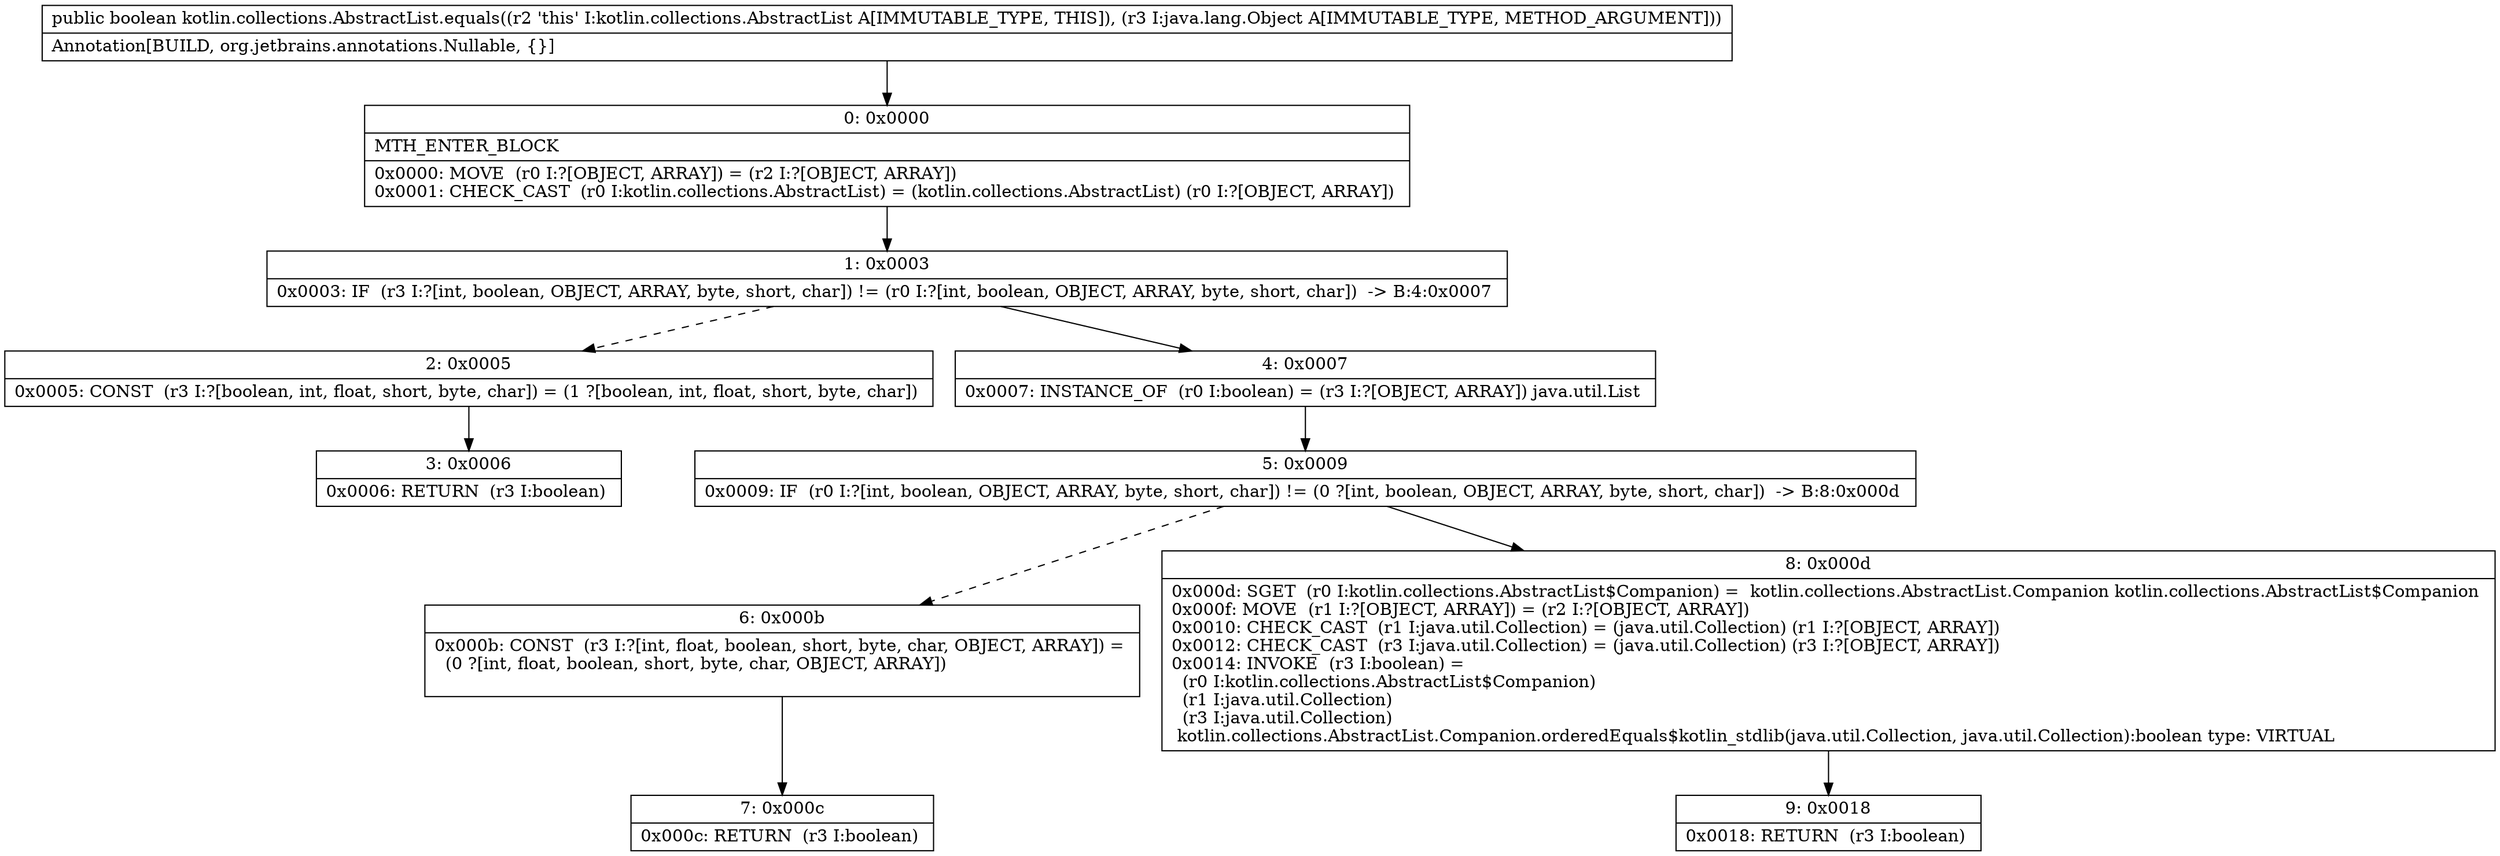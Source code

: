digraph "CFG forkotlin.collections.AbstractList.equals(Ljava\/lang\/Object;)Z" {
Node_0 [shape=record,label="{0\:\ 0x0000|MTH_ENTER_BLOCK\l|0x0000: MOVE  (r0 I:?[OBJECT, ARRAY]) = (r2 I:?[OBJECT, ARRAY]) \l0x0001: CHECK_CAST  (r0 I:kotlin.collections.AbstractList) = (kotlin.collections.AbstractList) (r0 I:?[OBJECT, ARRAY]) \l}"];
Node_1 [shape=record,label="{1\:\ 0x0003|0x0003: IF  (r3 I:?[int, boolean, OBJECT, ARRAY, byte, short, char]) != (r0 I:?[int, boolean, OBJECT, ARRAY, byte, short, char])  \-\> B:4:0x0007 \l}"];
Node_2 [shape=record,label="{2\:\ 0x0005|0x0005: CONST  (r3 I:?[boolean, int, float, short, byte, char]) = (1 ?[boolean, int, float, short, byte, char]) \l}"];
Node_3 [shape=record,label="{3\:\ 0x0006|0x0006: RETURN  (r3 I:boolean) \l}"];
Node_4 [shape=record,label="{4\:\ 0x0007|0x0007: INSTANCE_OF  (r0 I:boolean) = (r3 I:?[OBJECT, ARRAY]) java.util.List \l}"];
Node_5 [shape=record,label="{5\:\ 0x0009|0x0009: IF  (r0 I:?[int, boolean, OBJECT, ARRAY, byte, short, char]) != (0 ?[int, boolean, OBJECT, ARRAY, byte, short, char])  \-\> B:8:0x000d \l}"];
Node_6 [shape=record,label="{6\:\ 0x000b|0x000b: CONST  (r3 I:?[int, float, boolean, short, byte, char, OBJECT, ARRAY]) = \l  (0 ?[int, float, boolean, short, byte, char, OBJECT, ARRAY])\l \l}"];
Node_7 [shape=record,label="{7\:\ 0x000c|0x000c: RETURN  (r3 I:boolean) \l}"];
Node_8 [shape=record,label="{8\:\ 0x000d|0x000d: SGET  (r0 I:kotlin.collections.AbstractList$Companion) =  kotlin.collections.AbstractList.Companion kotlin.collections.AbstractList$Companion \l0x000f: MOVE  (r1 I:?[OBJECT, ARRAY]) = (r2 I:?[OBJECT, ARRAY]) \l0x0010: CHECK_CAST  (r1 I:java.util.Collection) = (java.util.Collection) (r1 I:?[OBJECT, ARRAY]) \l0x0012: CHECK_CAST  (r3 I:java.util.Collection) = (java.util.Collection) (r3 I:?[OBJECT, ARRAY]) \l0x0014: INVOKE  (r3 I:boolean) = \l  (r0 I:kotlin.collections.AbstractList$Companion)\l  (r1 I:java.util.Collection)\l  (r3 I:java.util.Collection)\l kotlin.collections.AbstractList.Companion.orderedEquals$kotlin_stdlib(java.util.Collection, java.util.Collection):boolean type: VIRTUAL \l}"];
Node_9 [shape=record,label="{9\:\ 0x0018|0x0018: RETURN  (r3 I:boolean) \l}"];
MethodNode[shape=record,label="{public boolean kotlin.collections.AbstractList.equals((r2 'this' I:kotlin.collections.AbstractList A[IMMUTABLE_TYPE, THIS]), (r3 I:java.lang.Object A[IMMUTABLE_TYPE, METHOD_ARGUMENT]))  | Annotation[BUILD, org.jetbrains.annotations.Nullable, \{\}]\l}"];
MethodNode -> Node_0;
Node_0 -> Node_1;
Node_1 -> Node_2[style=dashed];
Node_1 -> Node_4;
Node_2 -> Node_3;
Node_4 -> Node_5;
Node_5 -> Node_6[style=dashed];
Node_5 -> Node_8;
Node_6 -> Node_7;
Node_8 -> Node_9;
}

